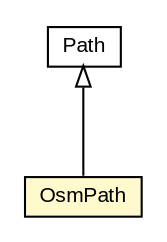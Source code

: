 #!/usr/local/bin/dot
#
# Class diagram 
# Generated by UMLGraph version R5_6-24-gf6e263 (http://www.umlgraph.org/)
#

digraph G {
	edge [fontname="arial",fontsize=10,labelfontname="arial",labelfontsize=10];
	node [fontname="arial",fontsize=10,shape=plaintext];
	nodesep=0.25;
	ranksep=0.5;
	// org.osmdroid.views.drawing.OsmPath
	c41406 [label=<<table title="org.osmdroid.views.drawing.OsmPath" border="0" cellborder="1" cellspacing="0" cellpadding="2" port="p" bgcolor="lemonChiffon" href="./OsmPath.html">
		<tr><td><table border="0" cellspacing="0" cellpadding="1">
<tr><td align="center" balign="center"> OsmPath </td></tr>
		</table></td></tr>
		</table>>, URL="./OsmPath.html", fontname="arial", fontcolor="black", fontsize=10.0];
	//org.osmdroid.views.drawing.OsmPath extends android.graphics.Path
	c41498:p -> c41406:p [dir=back,arrowtail=empty];
	// android.graphics.Path
	c41498 [label=<<table title="android.graphics.Path" border="0" cellborder="1" cellspacing="0" cellpadding="2" port="p" href="http://java.sun.com/j2se/1.4.2/docs/api/android/graphics/Path.html">
		<tr><td><table border="0" cellspacing="0" cellpadding="1">
<tr><td align="center" balign="center"> Path </td></tr>
		</table></td></tr>
		</table>>, URL="http://java.sun.com/j2se/1.4.2/docs/api/android/graphics/Path.html", fontname="arial", fontcolor="black", fontsize=10.0];
}


